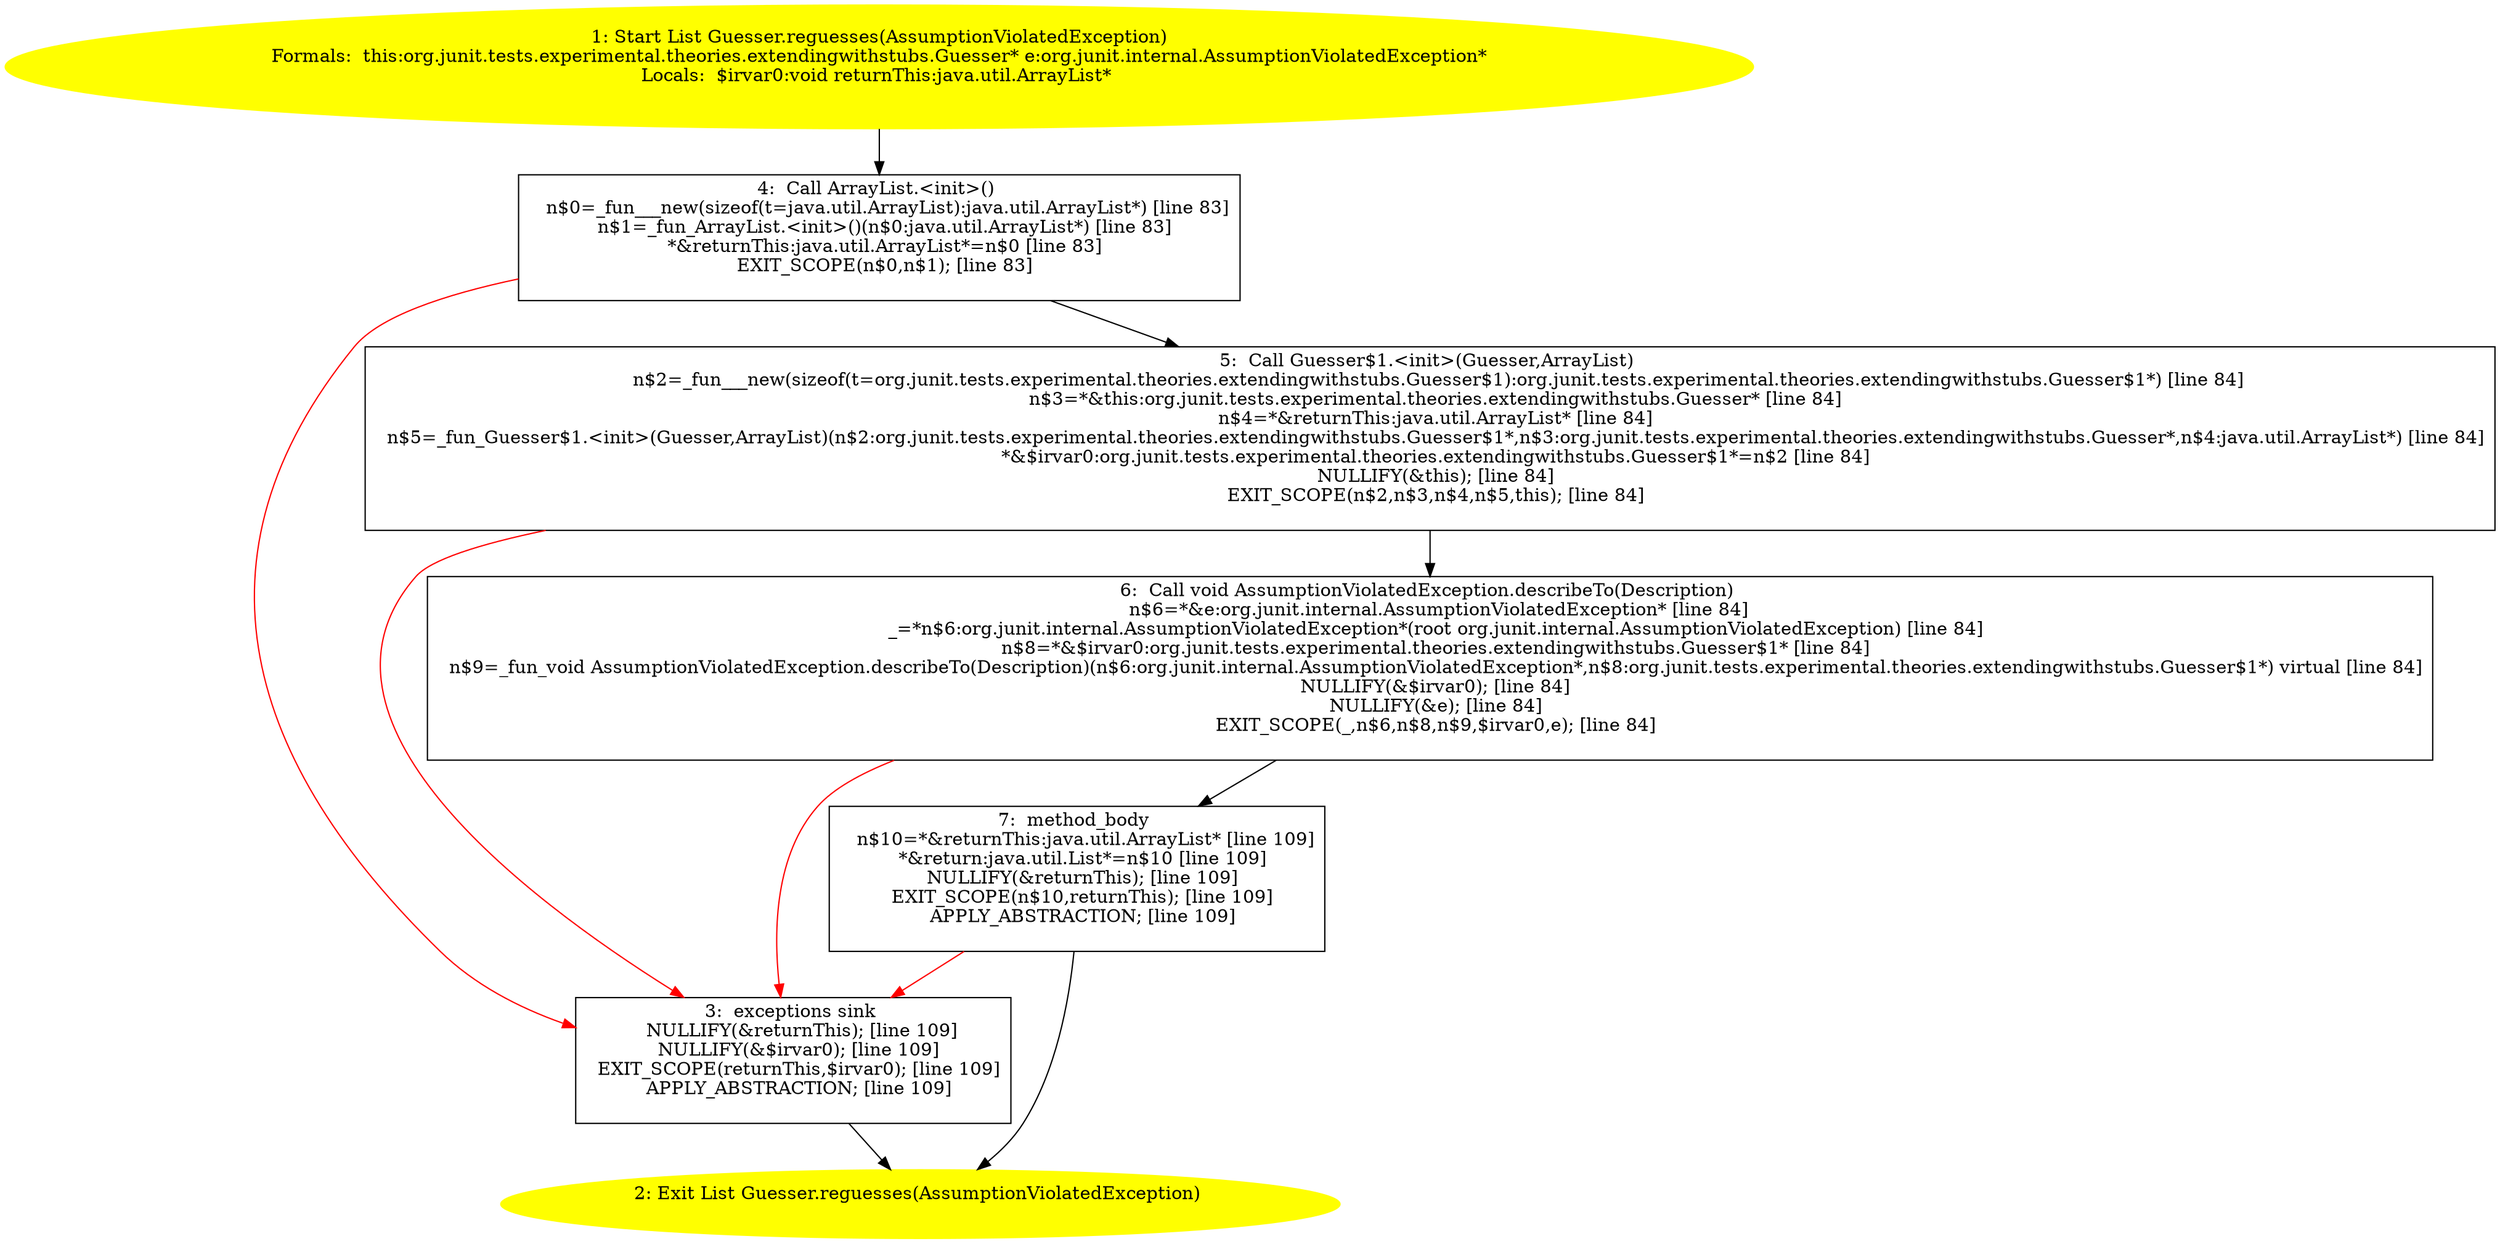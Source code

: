 /* @generated */
digraph cfg {
"org.junit.tests.experimental.theories.extendingwithstubs.Guesser.reguesses(org.junit.internal.Assump.9f5d1c74d96531132515a05af4e773d5_1" [label="1: Start List Guesser.reguesses(AssumptionViolatedException)\nFormals:  this:org.junit.tests.experimental.theories.extendingwithstubs.Guesser* e:org.junit.internal.AssumptionViolatedException*\nLocals:  $irvar0:void returnThis:java.util.ArrayList* \n  " color=yellow style=filled]
	

	 "org.junit.tests.experimental.theories.extendingwithstubs.Guesser.reguesses(org.junit.internal.Assump.9f5d1c74d96531132515a05af4e773d5_1" -> "org.junit.tests.experimental.theories.extendingwithstubs.Guesser.reguesses(org.junit.internal.Assump.9f5d1c74d96531132515a05af4e773d5_4" ;
"org.junit.tests.experimental.theories.extendingwithstubs.Guesser.reguesses(org.junit.internal.Assump.9f5d1c74d96531132515a05af4e773d5_2" [label="2: Exit List Guesser.reguesses(AssumptionViolatedException) \n  " color=yellow style=filled]
	

"org.junit.tests.experimental.theories.extendingwithstubs.Guesser.reguesses(org.junit.internal.Assump.9f5d1c74d96531132515a05af4e773d5_3" [label="3:  exceptions sink \n   NULLIFY(&returnThis); [line 109]\n  NULLIFY(&$irvar0); [line 109]\n  EXIT_SCOPE(returnThis,$irvar0); [line 109]\n  APPLY_ABSTRACTION; [line 109]\n " shape="box"]
	

	 "org.junit.tests.experimental.theories.extendingwithstubs.Guesser.reguesses(org.junit.internal.Assump.9f5d1c74d96531132515a05af4e773d5_3" -> "org.junit.tests.experimental.theories.extendingwithstubs.Guesser.reguesses(org.junit.internal.Assump.9f5d1c74d96531132515a05af4e773d5_2" ;
"org.junit.tests.experimental.theories.extendingwithstubs.Guesser.reguesses(org.junit.internal.Assump.9f5d1c74d96531132515a05af4e773d5_4" [label="4:  Call ArrayList.<init>() \n   n$0=_fun___new(sizeof(t=java.util.ArrayList):java.util.ArrayList*) [line 83]\n  n$1=_fun_ArrayList.<init>()(n$0:java.util.ArrayList*) [line 83]\n  *&returnThis:java.util.ArrayList*=n$0 [line 83]\n  EXIT_SCOPE(n$0,n$1); [line 83]\n " shape="box"]
	

	 "org.junit.tests.experimental.theories.extendingwithstubs.Guesser.reguesses(org.junit.internal.Assump.9f5d1c74d96531132515a05af4e773d5_4" -> "org.junit.tests.experimental.theories.extendingwithstubs.Guesser.reguesses(org.junit.internal.Assump.9f5d1c74d96531132515a05af4e773d5_5" ;
	 "org.junit.tests.experimental.theories.extendingwithstubs.Guesser.reguesses(org.junit.internal.Assump.9f5d1c74d96531132515a05af4e773d5_4" -> "org.junit.tests.experimental.theories.extendingwithstubs.Guesser.reguesses(org.junit.internal.Assump.9f5d1c74d96531132515a05af4e773d5_3" [color="red" ];
"org.junit.tests.experimental.theories.extendingwithstubs.Guesser.reguesses(org.junit.internal.Assump.9f5d1c74d96531132515a05af4e773d5_5" [label="5:  Call Guesser$1.<init>(Guesser,ArrayList) \n   n$2=_fun___new(sizeof(t=org.junit.tests.experimental.theories.extendingwithstubs.Guesser$1):org.junit.tests.experimental.theories.extendingwithstubs.Guesser$1*) [line 84]\n  n$3=*&this:org.junit.tests.experimental.theories.extendingwithstubs.Guesser* [line 84]\n  n$4=*&returnThis:java.util.ArrayList* [line 84]\n  n$5=_fun_Guesser$1.<init>(Guesser,ArrayList)(n$2:org.junit.tests.experimental.theories.extendingwithstubs.Guesser$1*,n$3:org.junit.tests.experimental.theories.extendingwithstubs.Guesser*,n$4:java.util.ArrayList*) [line 84]\n  *&$irvar0:org.junit.tests.experimental.theories.extendingwithstubs.Guesser$1*=n$2 [line 84]\n  NULLIFY(&this); [line 84]\n  EXIT_SCOPE(n$2,n$3,n$4,n$5,this); [line 84]\n " shape="box"]
	

	 "org.junit.tests.experimental.theories.extendingwithstubs.Guesser.reguesses(org.junit.internal.Assump.9f5d1c74d96531132515a05af4e773d5_5" -> "org.junit.tests.experimental.theories.extendingwithstubs.Guesser.reguesses(org.junit.internal.Assump.9f5d1c74d96531132515a05af4e773d5_6" ;
	 "org.junit.tests.experimental.theories.extendingwithstubs.Guesser.reguesses(org.junit.internal.Assump.9f5d1c74d96531132515a05af4e773d5_5" -> "org.junit.tests.experimental.theories.extendingwithstubs.Guesser.reguesses(org.junit.internal.Assump.9f5d1c74d96531132515a05af4e773d5_3" [color="red" ];
"org.junit.tests.experimental.theories.extendingwithstubs.Guesser.reguesses(org.junit.internal.Assump.9f5d1c74d96531132515a05af4e773d5_6" [label="6:  Call void AssumptionViolatedException.describeTo(Description) \n   n$6=*&e:org.junit.internal.AssumptionViolatedException* [line 84]\n  _=*n$6:org.junit.internal.AssumptionViolatedException*(root org.junit.internal.AssumptionViolatedException) [line 84]\n  n$8=*&$irvar0:org.junit.tests.experimental.theories.extendingwithstubs.Guesser$1* [line 84]\n  n$9=_fun_void AssumptionViolatedException.describeTo(Description)(n$6:org.junit.internal.AssumptionViolatedException*,n$8:org.junit.tests.experimental.theories.extendingwithstubs.Guesser$1*) virtual [line 84]\n  NULLIFY(&$irvar0); [line 84]\n  NULLIFY(&e); [line 84]\n  EXIT_SCOPE(_,n$6,n$8,n$9,$irvar0,e); [line 84]\n " shape="box"]
	

	 "org.junit.tests.experimental.theories.extendingwithstubs.Guesser.reguesses(org.junit.internal.Assump.9f5d1c74d96531132515a05af4e773d5_6" -> "org.junit.tests.experimental.theories.extendingwithstubs.Guesser.reguesses(org.junit.internal.Assump.9f5d1c74d96531132515a05af4e773d5_7" ;
	 "org.junit.tests.experimental.theories.extendingwithstubs.Guesser.reguesses(org.junit.internal.Assump.9f5d1c74d96531132515a05af4e773d5_6" -> "org.junit.tests.experimental.theories.extendingwithstubs.Guesser.reguesses(org.junit.internal.Assump.9f5d1c74d96531132515a05af4e773d5_3" [color="red" ];
"org.junit.tests.experimental.theories.extendingwithstubs.Guesser.reguesses(org.junit.internal.Assump.9f5d1c74d96531132515a05af4e773d5_7" [label="7:  method_body \n   n$10=*&returnThis:java.util.ArrayList* [line 109]\n  *&return:java.util.List*=n$10 [line 109]\n  NULLIFY(&returnThis); [line 109]\n  EXIT_SCOPE(n$10,returnThis); [line 109]\n  APPLY_ABSTRACTION; [line 109]\n " shape="box"]
	

	 "org.junit.tests.experimental.theories.extendingwithstubs.Guesser.reguesses(org.junit.internal.Assump.9f5d1c74d96531132515a05af4e773d5_7" -> "org.junit.tests.experimental.theories.extendingwithstubs.Guesser.reguesses(org.junit.internal.Assump.9f5d1c74d96531132515a05af4e773d5_2" ;
	 "org.junit.tests.experimental.theories.extendingwithstubs.Guesser.reguesses(org.junit.internal.Assump.9f5d1c74d96531132515a05af4e773d5_7" -> "org.junit.tests.experimental.theories.extendingwithstubs.Guesser.reguesses(org.junit.internal.Assump.9f5d1c74d96531132515a05af4e773d5_3" [color="red" ];
}
